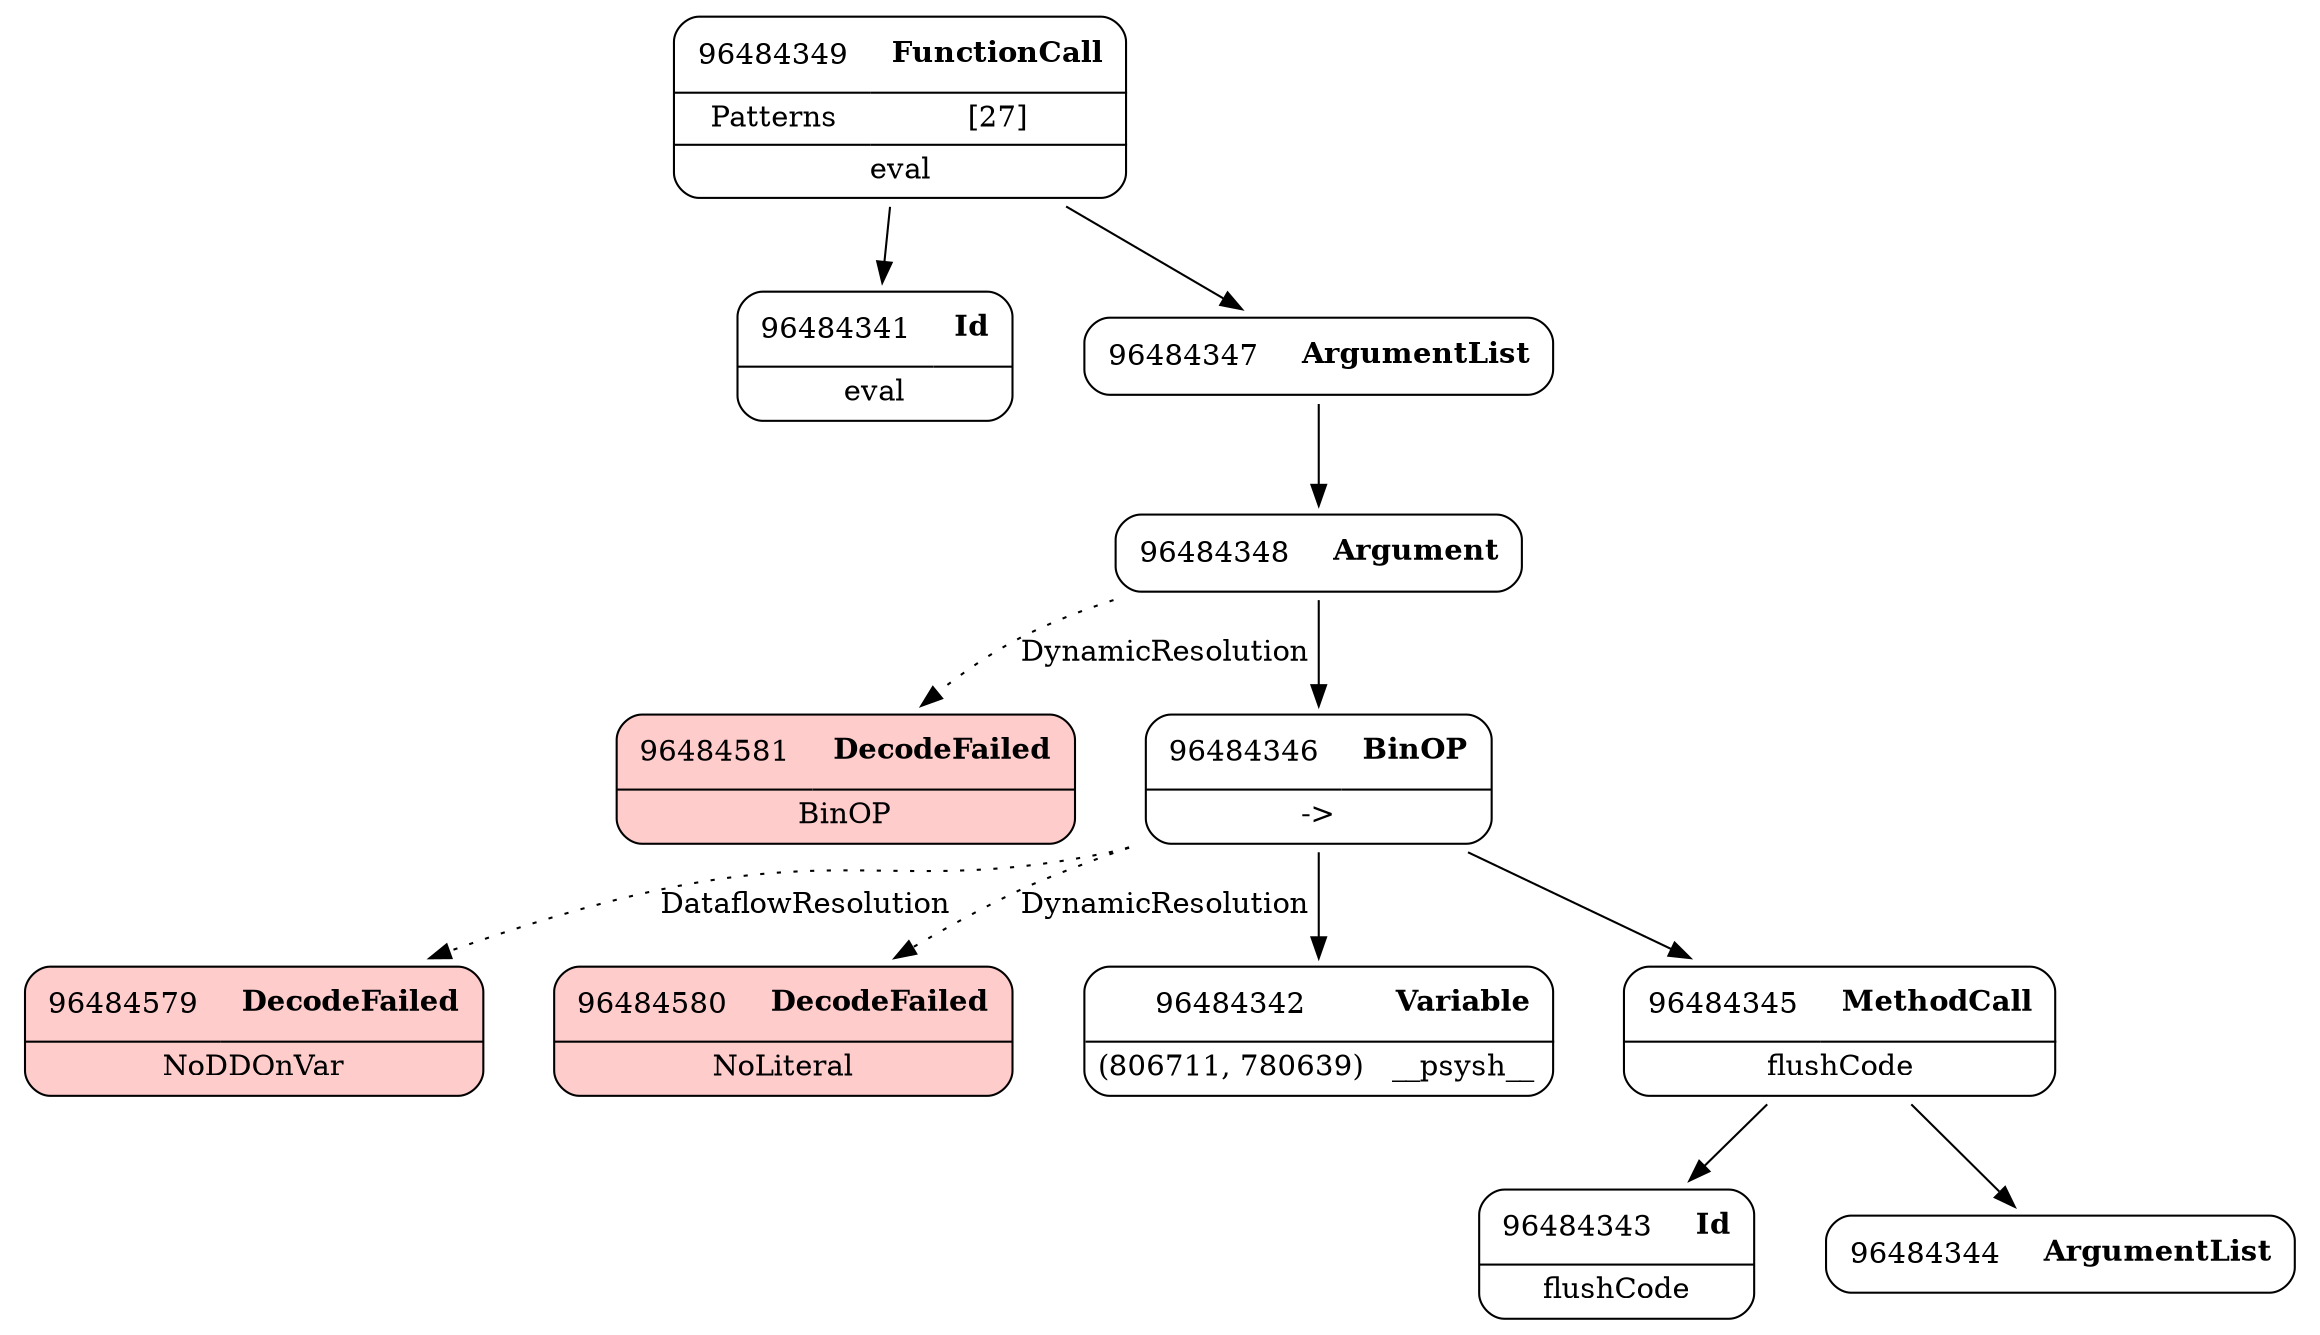 digraph ast {
node [shape=none];
96484579 [label=<<TABLE border='1' cellspacing='0' cellpadding='10' style='rounded' bgcolor='#FFCCCC' ><TR><TD border='0'>96484579</TD><TD border='0'><B>DecodeFailed</B></TD></TR><HR/><TR><TD border='0' cellpadding='5' colspan='2'>NoDDOnVar</TD></TR></TABLE>>];
96484580 [label=<<TABLE border='1' cellspacing='0' cellpadding='10' style='rounded' bgcolor='#FFCCCC' ><TR><TD border='0'>96484580</TD><TD border='0'><B>DecodeFailed</B></TD></TR><HR/><TR><TD border='0' cellpadding='5' colspan='2'>NoLiteral</TD></TR></TABLE>>];
96484581 [label=<<TABLE border='1' cellspacing='0' cellpadding='10' style='rounded' bgcolor='#FFCCCC' ><TR><TD border='0'>96484581</TD><TD border='0'><B>DecodeFailed</B></TD></TR><HR/><TR><TD border='0' cellpadding='5' colspan='2'>BinOP</TD></TR></TABLE>>];
96484341 [label=<<TABLE border='1' cellspacing='0' cellpadding='10' style='rounded' ><TR><TD border='0'>96484341</TD><TD border='0'><B>Id</B></TD></TR><HR/><TR><TD border='0' cellpadding='5' colspan='2'>eval</TD></TR></TABLE>>];
96484342 [label=<<TABLE border='1' cellspacing='0' cellpadding='10' style='rounded' ><TR><TD border='0'>96484342</TD><TD border='0'><B>Variable</B></TD></TR><HR/><TR><TD border='0' cellpadding='5'>(806711, 780639)</TD><TD border='0' cellpadding='5'>__psysh__</TD></TR></TABLE>>];
96484343 [label=<<TABLE border='1' cellspacing='0' cellpadding='10' style='rounded' ><TR><TD border='0'>96484343</TD><TD border='0'><B>Id</B></TD></TR><HR/><TR><TD border='0' cellpadding='5' colspan='2'>flushCode</TD></TR></TABLE>>];
96484344 [label=<<TABLE border='1' cellspacing='0' cellpadding='10' style='rounded' ><TR><TD border='0'>96484344</TD><TD border='0'><B>ArgumentList</B></TD></TR></TABLE>>];
96484345 [label=<<TABLE border='1' cellspacing='0' cellpadding='10' style='rounded' ><TR><TD border='0'>96484345</TD><TD border='0'><B>MethodCall</B></TD></TR><HR/><TR><TD border='0' cellpadding='5' colspan='2'>flushCode</TD></TR></TABLE>>];
96484345 -> 96484343 [weight=2];
96484345 -> 96484344 [weight=2];
96484346 [label=<<TABLE border='1' cellspacing='0' cellpadding='10' style='rounded' ><TR><TD border='0'>96484346</TD><TD border='0'><B>BinOP</B></TD></TR><HR/><TR><TD border='0' cellpadding='5' colspan='2'>-&gt;</TD></TR></TABLE>>];
96484346 -> 96484342 [weight=2];
96484346 -> 96484345 [weight=2];
96484346 -> 96484580 [style=dotted,label=DynamicResolution];
96484346 -> 96484579 [style=dotted,label=DataflowResolution];
96484347 [label=<<TABLE border='1' cellspacing='0' cellpadding='10' style='rounded' ><TR><TD border='0'>96484347</TD><TD border='0'><B>ArgumentList</B></TD></TR></TABLE>>];
96484347 -> 96484348 [weight=2];
96484348 [label=<<TABLE border='1' cellspacing='0' cellpadding='10' style='rounded' ><TR><TD border='0'>96484348</TD><TD border='0'><B>Argument</B></TD></TR></TABLE>>];
96484348 -> 96484346 [weight=2];
96484348 -> 96484581 [style=dotted,label=DynamicResolution];
96484349 [label=<<TABLE border='1' cellspacing='0' cellpadding='10' style='rounded' ><TR><TD border='0'>96484349</TD><TD border='0'><B>FunctionCall</B></TD></TR><HR/><TR><TD border='0' cellpadding='5'>Patterns</TD><TD border='0' cellpadding='5'>[27]</TD></TR><HR/><TR><TD border='0' cellpadding='5' colspan='2'>eval</TD></TR></TABLE>>];
96484349 -> 96484341 [weight=2];
96484349 -> 96484347 [weight=2];
}
